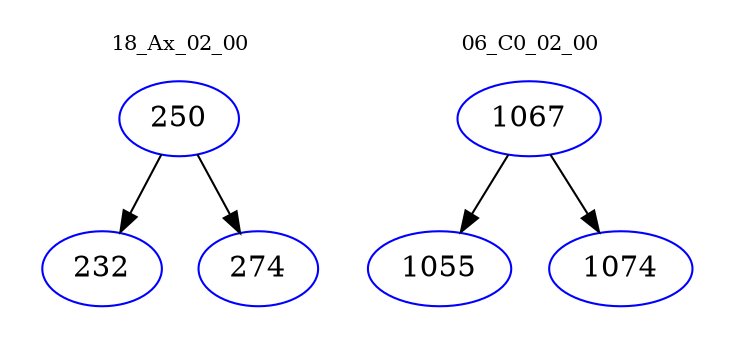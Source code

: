 digraph{
subgraph cluster_0 {
color = white
label = "18_Ax_02_00";
fontsize=10;
T0_250 [label="250", color="blue"]
T0_250 -> T0_232 [color="black"]
T0_232 [label="232", color="blue"]
T0_250 -> T0_274 [color="black"]
T0_274 [label="274", color="blue"]
}
subgraph cluster_1 {
color = white
label = "06_C0_02_00";
fontsize=10;
T1_1067 [label="1067", color="blue"]
T1_1067 -> T1_1055 [color="black"]
T1_1055 [label="1055", color="blue"]
T1_1067 -> T1_1074 [color="black"]
T1_1074 [label="1074", color="blue"]
}
}
